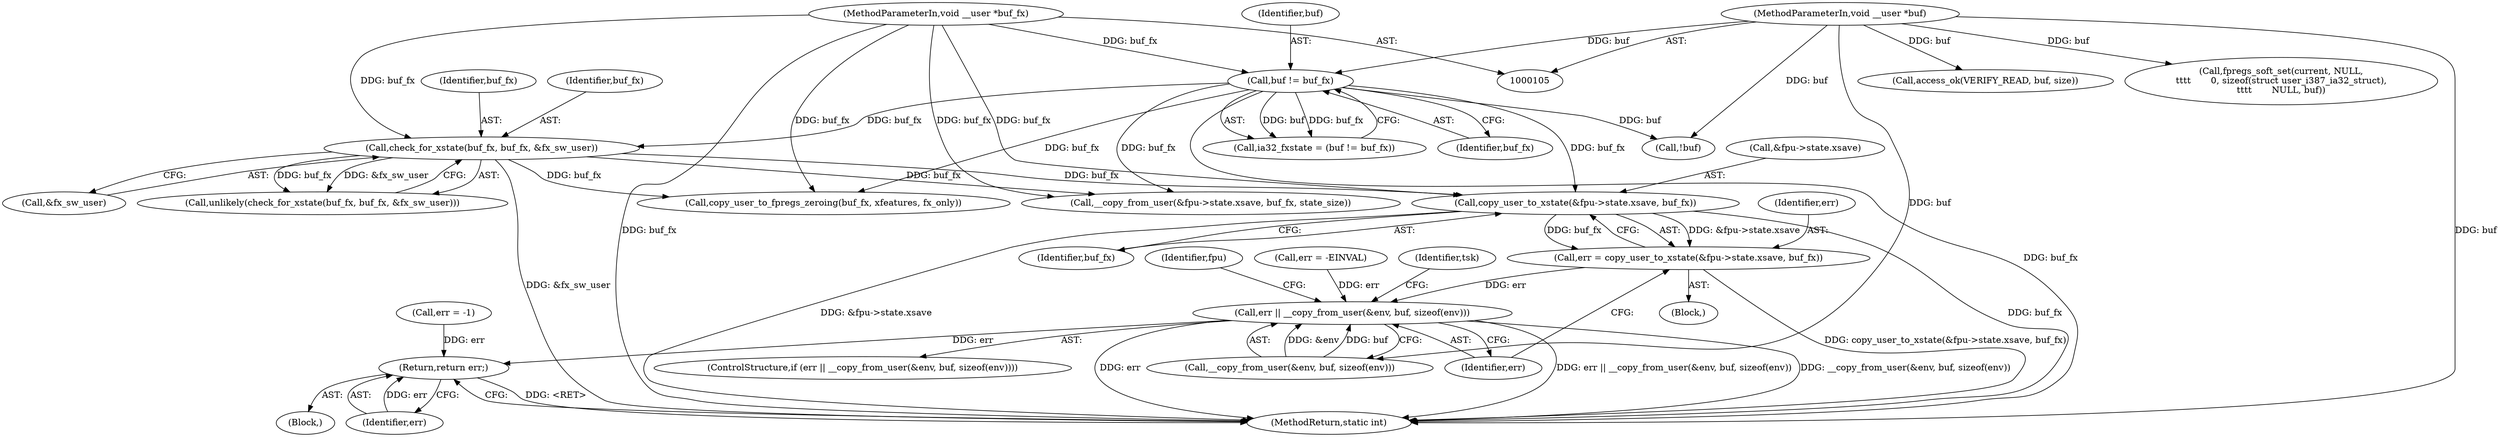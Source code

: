 digraph "0_linux_814fb7bb7db5433757d76f4c4502c96fc53b0b5e_0@API" {
"1000239" [label="(Call,copy_user_to_xstate(&fpu->state.xsave, buf_fx))"];
"1000188" [label="(Call,check_for_xstate(buf_fx, buf_fx, &fx_sw_user))"];
"1000113" [label="(Call,buf != buf_fx)"];
"1000106" [label="(MethodParameterIn,void __user *buf)"];
"1000107" [label="(MethodParameterIn,void __user *buf_fx)"];
"1000237" [label="(Call,err = copy_user_to_xstate(&fpu->state.xsave, buf_fx))"];
"1000265" [label="(Call,err || __copy_from_user(&env, buf, sizeof(env)))"];
"1000302" [label="(Return,return err;)"];
"1000251" [label="(Call,__copy_from_user(&fpu->state.xsave, buf_fx, state_size))"];
"1000240" [label="(Call,&fpu->state.xsave)"];
"1000246" [label="(Identifier,buf_fx)"];
"1000217" [label="(Block,)"];
"1000288" [label="(Identifier,tsk)"];
"1000158" [label="(Call,access_ok(VERIFY_READ, buf, size))"];
"1000302" [label="(Return,return err;)"];
"1000191" [label="(Call,&fx_sw_user)"];
"1000111" [label="(Call,ia32_fxstate = (buf != buf_fx))"];
"1000187" [label="(Call,unlikely(check_for_xstate(buf_fx, buf_fx, &fx_sw_user)))"];
"1000115" [label="(Identifier,buf_fx)"];
"1000265" [label="(Call,err || __copy_from_user(&env, buf, sizeof(env)))"];
"1000320" [label="(MethodReturn,static int)"];
"1000303" [label="(Identifier,err)"];
"1000277" [label="(Identifier,fpu)"];
"1000266" [label="(Identifier,err)"];
"1000189" [label="(Identifier,buf_fx)"];
"1000107" [label="(MethodParameterIn,void __user *buf_fx)"];
"1000236" [label="(Block,)"];
"1000188" [label="(Call,check_for_xstate(buf_fx, buf_fx, &fx_sw_user))"];
"1000281" [label="(Call,err = -1)"];
"1000264" [label="(ControlStructure,if (err || __copy_from_user(&env, buf, sizeof(env))))"];
"1000239" [label="(Call,copy_user_to_xstate(&fpu->state.xsave, buf_fx))"];
"1000149" [label="(Call,!buf)"];
"1000260" [label="(Call,err = -EINVAL)"];
"1000190" [label="(Identifier,buf_fx)"];
"1000113" [label="(Call,buf != buf_fx)"];
"1000173" [label="(Call,fpregs_soft_set(current, NULL,\n\t\t\t\t       0, sizeof(struct user_i387_ia32_struct),\n\t\t\t\t       NULL, buf))"];
"1000114" [label="(Identifier,buf)"];
"1000238" [label="(Identifier,err)"];
"1000308" [label="(Call,copy_user_to_fpregs_zeroing(buf_fx, xfeatures, fx_only))"];
"1000106" [label="(MethodParameterIn,void __user *buf)"];
"1000237" [label="(Call,err = copy_user_to_xstate(&fpu->state.xsave, buf_fx))"];
"1000267" [label="(Call,__copy_from_user(&env, buf, sizeof(env)))"];
"1000239" -> "1000237"  [label="AST: "];
"1000239" -> "1000246"  [label="CFG: "];
"1000240" -> "1000239"  [label="AST: "];
"1000246" -> "1000239"  [label="AST: "];
"1000237" -> "1000239"  [label="CFG: "];
"1000239" -> "1000320"  [label="DDG: &fpu->state.xsave"];
"1000239" -> "1000320"  [label="DDG: buf_fx"];
"1000239" -> "1000237"  [label="DDG: &fpu->state.xsave"];
"1000239" -> "1000237"  [label="DDG: buf_fx"];
"1000188" -> "1000239"  [label="DDG: buf_fx"];
"1000113" -> "1000239"  [label="DDG: buf_fx"];
"1000107" -> "1000239"  [label="DDG: buf_fx"];
"1000188" -> "1000187"  [label="AST: "];
"1000188" -> "1000191"  [label="CFG: "];
"1000189" -> "1000188"  [label="AST: "];
"1000190" -> "1000188"  [label="AST: "];
"1000191" -> "1000188"  [label="AST: "];
"1000187" -> "1000188"  [label="CFG: "];
"1000188" -> "1000320"  [label="DDG: &fx_sw_user"];
"1000188" -> "1000187"  [label="DDG: buf_fx"];
"1000188" -> "1000187"  [label="DDG: &fx_sw_user"];
"1000113" -> "1000188"  [label="DDG: buf_fx"];
"1000107" -> "1000188"  [label="DDG: buf_fx"];
"1000188" -> "1000251"  [label="DDG: buf_fx"];
"1000188" -> "1000308"  [label="DDG: buf_fx"];
"1000113" -> "1000111"  [label="AST: "];
"1000113" -> "1000115"  [label="CFG: "];
"1000114" -> "1000113"  [label="AST: "];
"1000115" -> "1000113"  [label="AST: "];
"1000111" -> "1000113"  [label="CFG: "];
"1000113" -> "1000320"  [label="DDG: buf_fx"];
"1000113" -> "1000111"  [label="DDG: buf"];
"1000113" -> "1000111"  [label="DDG: buf_fx"];
"1000106" -> "1000113"  [label="DDG: buf"];
"1000107" -> "1000113"  [label="DDG: buf_fx"];
"1000113" -> "1000149"  [label="DDG: buf"];
"1000113" -> "1000251"  [label="DDG: buf_fx"];
"1000113" -> "1000308"  [label="DDG: buf_fx"];
"1000106" -> "1000105"  [label="AST: "];
"1000106" -> "1000320"  [label="DDG: buf"];
"1000106" -> "1000149"  [label="DDG: buf"];
"1000106" -> "1000158"  [label="DDG: buf"];
"1000106" -> "1000173"  [label="DDG: buf"];
"1000106" -> "1000267"  [label="DDG: buf"];
"1000107" -> "1000105"  [label="AST: "];
"1000107" -> "1000320"  [label="DDG: buf_fx"];
"1000107" -> "1000251"  [label="DDG: buf_fx"];
"1000107" -> "1000308"  [label="DDG: buf_fx"];
"1000237" -> "1000236"  [label="AST: "];
"1000238" -> "1000237"  [label="AST: "];
"1000266" -> "1000237"  [label="CFG: "];
"1000237" -> "1000320"  [label="DDG: copy_user_to_xstate(&fpu->state.xsave, buf_fx)"];
"1000237" -> "1000265"  [label="DDG: err"];
"1000265" -> "1000264"  [label="AST: "];
"1000265" -> "1000266"  [label="CFG: "];
"1000265" -> "1000267"  [label="CFG: "];
"1000266" -> "1000265"  [label="AST: "];
"1000267" -> "1000265"  [label="AST: "];
"1000277" -> "1000265"  [label="CFG: "];
"1000288" -> "1000265"  [label="CFG: "];
"1000265" -> "1000320"  [label="DDG: err || __copy_from_user(&env, buf, sizeof(env))"];
"1000265" -> "1000320"  [label="DDG: __copy_from_user(&env, buf, sizeof(env))"];
"1000265" -> "1000320"  [label="DDG: err"];
"1000260" -> "1000265"  [label="DDG: err"];
"1000267" -> "1000265"  [label="DDG: &env"];
"1000267" -> "1000265"  [label="DDG: buf"];
"1000265" -> "1000302"  [label="DDG: err"];
"1000302" -> "1000217"  [label="AST: "];
"1000302" -> "1000303"  [label="CFG: "];
"1000303" -> "1000302"  [label="AST: "];
"1000320" -> "1000302"  [label="CFG: "];
"1000302" -> "1000320"  [label="DDG: <RET>"];
"1000303" -> "1000302"  [label="DDG: err"];
"1000281" -> "1000302"  [label="DDG: err"];
}
